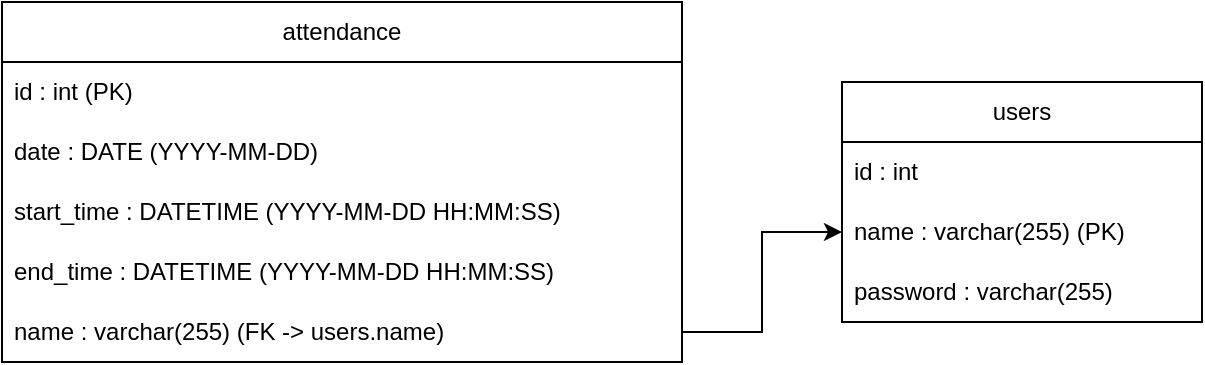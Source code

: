 <mxfile>
    <diagram name="페이지-1" id="gY5HyVa-CNfmWgfS4DdI">
        <mxGraphModel dx="738" dy="341" grid="1" gridSize="10" guides="1" tooltips="1" connect="1" arrows="1" fold="1" page="1" pageScale="1" pageWidth="827" pageHeight="1169" math="0" shadow="0">
            <root>
                <mxCell id="0"/>
                <mxCell id="1" parent="0"/>
                <mxCell id="XkEX_7gGqahOvs_EsGbd-1" value="users" style="swimlane;fontStyle=0;childLayout=stackLayout;horizontal=1;startSize=30;horizontalStack=0;resizeParent=1;resizeParentMax=0;resizeLast=0;collapsible=1;marginBottom=0;whiteSpace=wrap;html=1;" parent="1" vertex="1">
                    <mxGeometry x="460" y="550" width="180" height="120" as="geometry"/>
                </mxCell>
                <mxCell id="XkEX_7gGqahOvs_EsGbd-2" value="id : int&amp;nbsp;" style="text;strokeColor=none;fillColor=none;align=left;verticalAlign=middle;spacingLeft=4;spacingRight=4;overflow=hidden;points=[[0,0.5],[1,0.5]];portConstraint=eastwest;rotatable=0;whiteSpace=wrap;html=1;" parent="XkEX_7gGqahOvs_EsGbd-1" vertex="1">
                    <mxGeometry y="30" width="180" height="30" as="geometry"/>
                </mxCell>
                <mxCell id="XkEX_7gGqahOvs_EsGbd-3" value="name : varchar(255) (PK)" style="text;strokeColor=none;fillColor=none;align=left;verticalAlign=middle;spacingLeft=4;spacingRight=4;overflow=hidden;points=[[0,0.5],[1,0.5]];portConstraint=eastwest;rotatable=0;whiteSpace=wrap;html=1;" parent="XkEX_7gGqahOvs_EsGbd-1" vertex="1">
                    <mxGeometry y="60" width="180" height="30" as="geometry"/>
                </mxCell>
                <mxCell id="XkEX_7gGqahOvs_EsGbd-4" value="password : varchar(255)" style="text;strokeColor=none;fillColor=none;align=left;verticalAlign=middle;spacingLeft=4;spacingRight=4;overflow=hidden;points=[[0,0.5],[1,0.5]];portConstraint=eastwest;rotatable=0;whiteSpace=wrap;html=1;" parent="XkEX_7gGqahOvs_EsGbd-1" vertex="1">
                    <mxGeometry y="90" width="180" height="30" as="geometry"/>
                </mxCell>
                <mxCell id="XkEX_7gGqahOvs_EsGbd-5" value="attendance" style="swimlane;fontStyle=0;childLayout=stackLayout;horizontal=1;startSize=30;horizontalStack=0;resizeParent=1;resizeParentMax=0;resizeLast=0;collapsible=1;marginBottom=0;whiteSpace=wrap;html=1;" parent="1" vertex="1">
                    <mxGeometry x="40" y="510" width="340" height="180" as="geometry"/>
                </mxCell>
                <mxCell id="XkEX_7gGqahOvs_EsGbd-6" value="id : int (PK)" style="text;strokeColor=none;fillColor=none;align=left;verticalAlign=middle;spacingLeft=4;spacingRight=4;overflow=hidden;points=[[0,0.5],[1,0.5]];portConstraint=eastwest;rotatable=0;whiteSpace=wrap;html=1;" parent="XkEX_7gGqahOvs_EsGbd-5" vertex="1">
                    <mxGeometry y="30" width="340" height="30" as="geometry"/>
                </mxCell>
                <mxCell id="XkEX_7gGqahOvs_EsGbd-7" value="date : DATE (YYYY-MM-DD)&amp;nbsp;" style="text;strokeColor=none;fillColor=none;align=left;verticalAlign=middle;spacingLeft=4;spacingRight=4;overflow=hidden;points=[[0,0.5],[1,0.5]];portConstraint=eastwest;rotatable=0;whiteSpace=wrap;html=1;" parent="XkEX_7gGqahOvs_EsGbd-5" vertex="1">
                    <mxGeometry y="60" width="340" height="30" as="geometry"/>
                </mxCell>
                <mxCell id="XkEX_7gGqahOvs_EsGbd-10" value="start_time : DATETIME (YYYY-MM-DD HH:MM:SS)" style="text;strokeColor=none;fillColor=none;align=left;verticalAlign=middle;spacingLeft=4;spacingRight=4;overflow=hidden;points=[[0,0.5],[1,0.5]];portConstraint=eastwest;rotatable=0;whiteSpace=wrap;html=1;" parent="XkEX_7gGqahOvs_EsGbd-5" vertex="1">
                    <mxGeometry y="90" width="340" height="30" as="geometry"/>
                </mxCell>
                <mxCell id="XkEX_7gGqahOvs_EsGbd-11" value="end_time : DATETIME (YYYY-MM-DD HH:MM:SS)" style="text;strokeColor=none;fillColor=none;align=left;verticalAlign=middle;spacingLeft=4;spacingRight=4;overflow=hidden;points=[[0,0.5],[1,0.5]];portConstraint=eastwest;rotatable=0;whiteSpace=wrap;html=1;" parent="XkEX_7gGqahOvs_EsGbd-5" vertex="1">
                    <mxGeometry y="120" width="340" height="30" as="geometry"/>
                </mxCell>
                <mxCell id="XkEX_7gGqahOvs_EsGbd-8" value="name : varchar(255) (FK -&amp;gt; users.name)" style="text;strokeColor=none;fillColor=none;align=left;verticalAlign=middle;spacingLeft=4;spacingRight=4;overflow=hidden;points=[[0,0.5],[1,0.5]];portConstraint=eastwest;rotatable=0;whiteSpace=wrap;html=1;" parent="XkEX_7gGqahOvs_EsGbd-5" vertex="1">
                    <mxGeometry y="150" width="340" height="30" as="geometry"/>
                </mxCell>
                <mxCell id="XkEX_7gGqahOvs_EsGbd-12" style="edgeStyle=orthogonalEdgeStyle;rounded=0;orthogonalLoop=1;jettySize=auto;html=1;exitX=1;exitY=0.5;exitDx=0;exitDy=0;entryX=0;entryY=0.5;entryDx=0;entryDy=0;" parent="1" source="XkEX_7gGqahOvs_EsGbd-8" target="XkEX_7gGqahOvs_EsGbd-3" edge="1">
                    <mxGeometry relative="1" as="geometry"/>
                </mxCell>
            </root>
        </mxGraphModel>
    </diagram>
</mxfile>